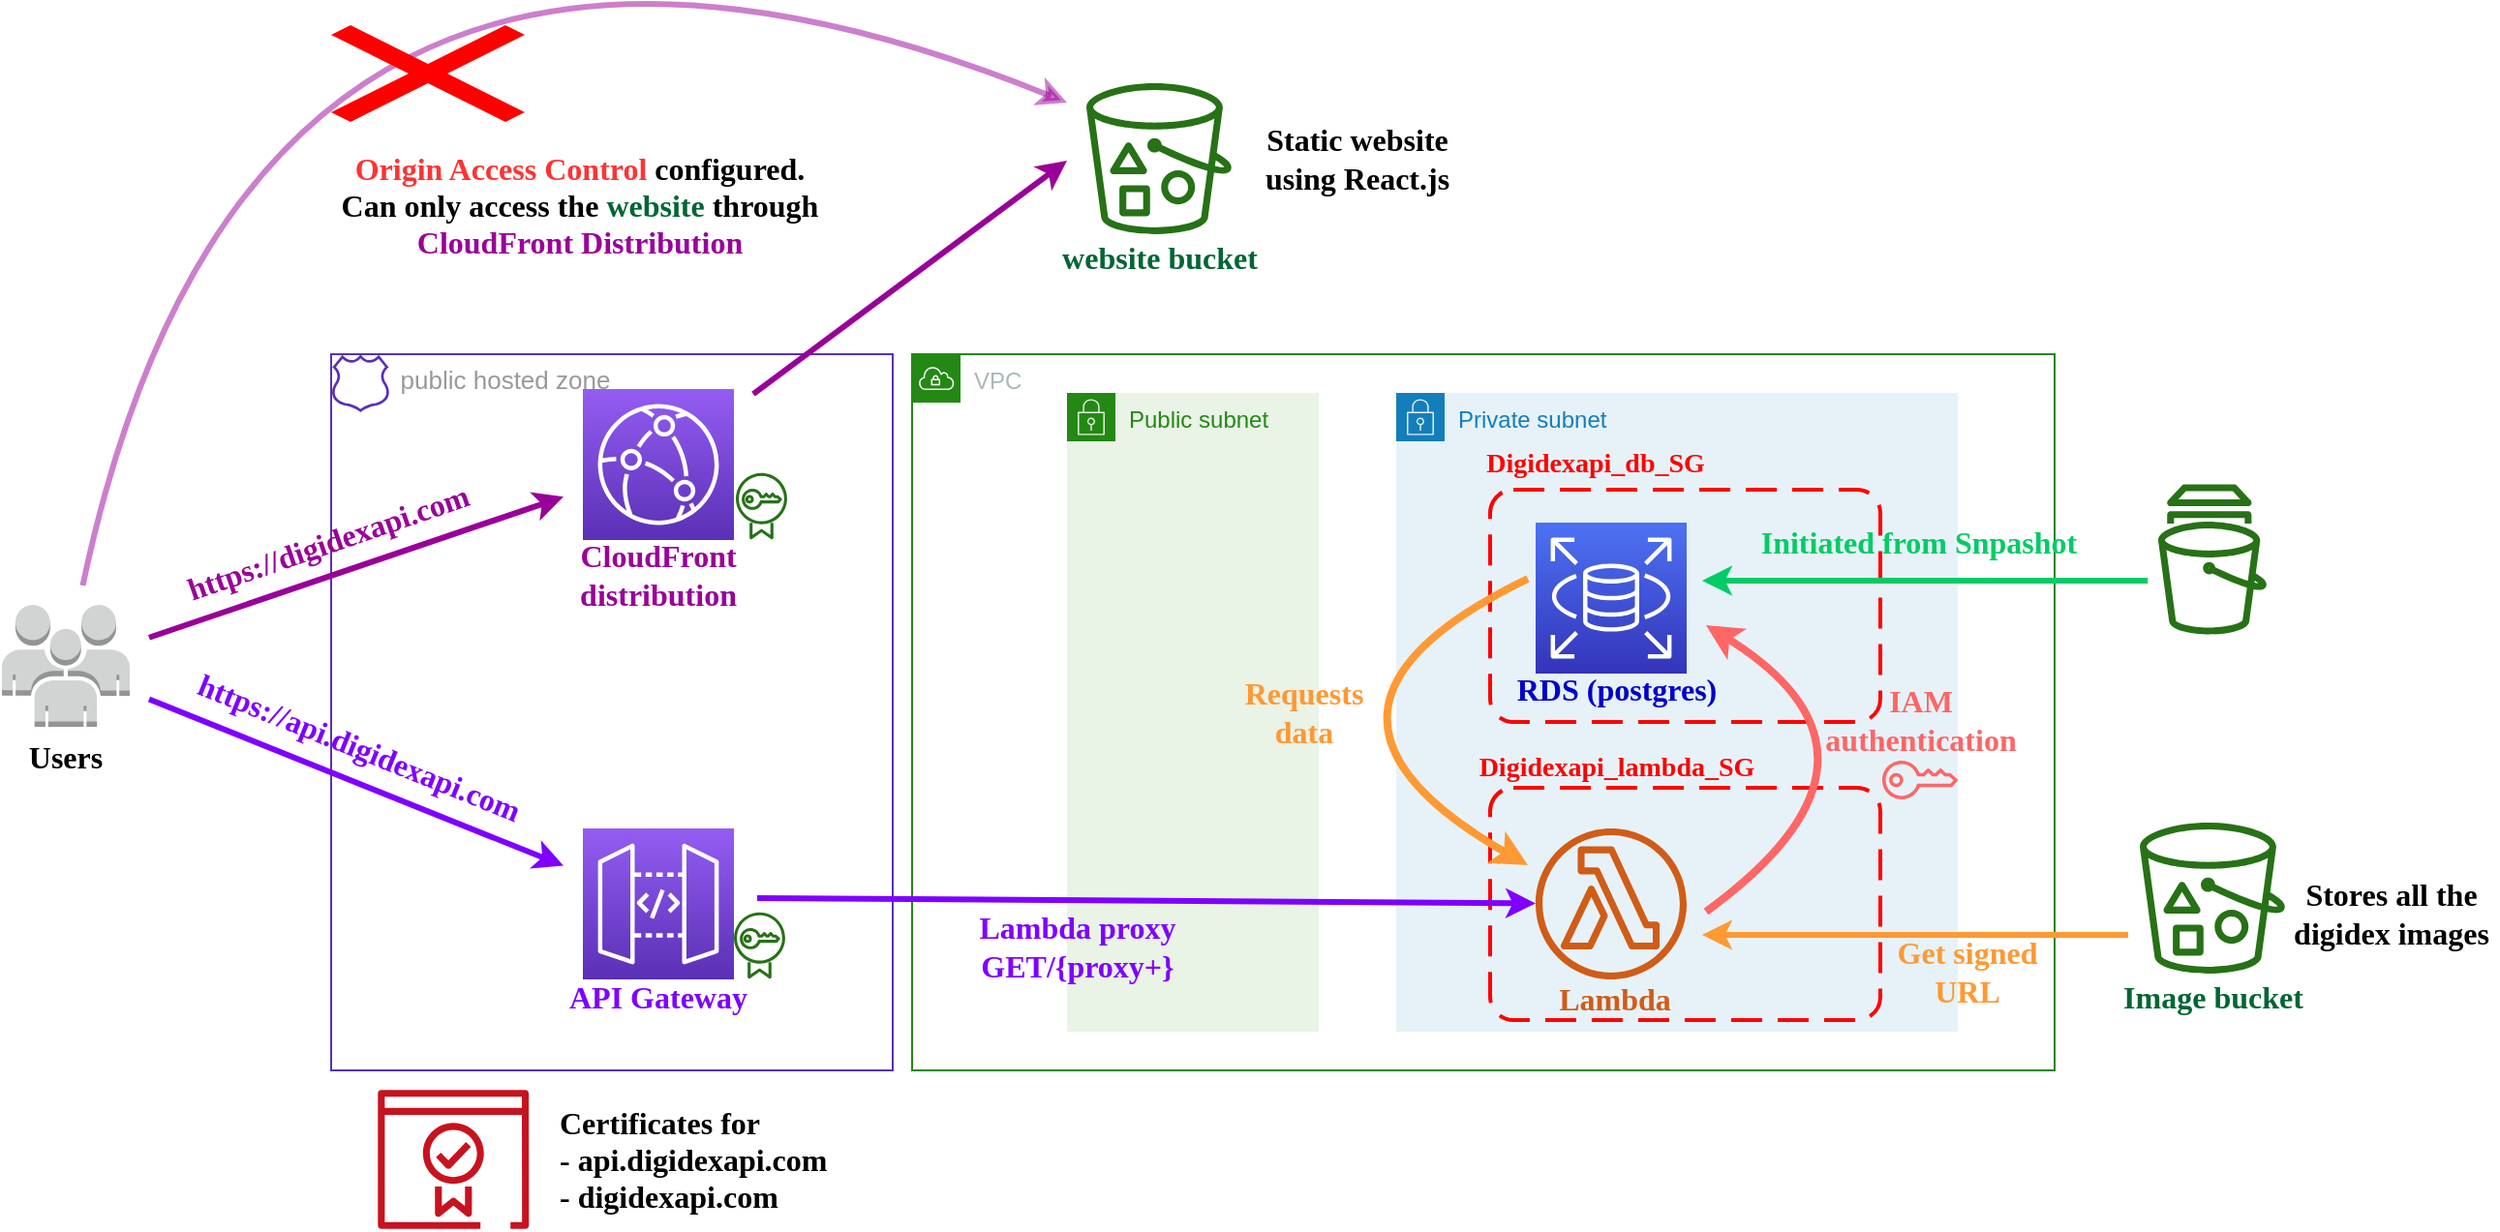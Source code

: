 <mxfile version="13.6.2" type="device"><diagram id="jczMpHhDOXJptSGF7UYa" name="Page-1"><mxGraphModel dx="2468" dy="1410" grid="1" gridSize="10" guides="1" tooltips="1" connect="1" arrows="1" fold="1" page="1" pageScale="1" pageWidth="1600" pageHeight="900" math="0" shadow="0" extFonts="Architects Daughter^https://fonts.googleapis.com/css?family=Architects+Daughter"><root><mxCell id="0"/><mxCell id="1" parent="0"/><mxCell id="9XPC6L4WiHFVDZxXQR5D-52" value="" style="rounded=0;whiteSpace=wrap;html=1;fillColor=none;strokeWidth=1;strokeColor=#5A30B5;" vertex="1" parent="1"><mxGeometry x="-190" y="100" width="290" height="370" as="geometry"/></mxCell><mxCell id="9XPC6L4WiHFVDZxXQR5D-1" value="VPC" style="points=[[0,0],[0.25,0],[0.5,0],[0.75,0],[1,0],[1,0.25],[1,0.5],[1,0.75],[1,1],[0.75,1],[0.5,1],[0.25,1],[0,1],[0,0.75],[0,0.5],[0,0.25]];outlineConnect=0;gradientColor=none;html=1;whiteSpace=wrap;fontSize=12;fontStyle=0;shape=mxgraph.aws4.group;grIcon=mxgraph.aws4.group_vpc;strokeColor=#248814;fillColor=none;verticalAlign=top;align=left;spacingLeft=30;fontColor=#AAB7B8;dashed=0;" vertex="1" parent="1"><mxGeometry x="110" y="100" width="590" height="370" as="geometry"/></mxCell><mxCell id="9XPC6L4WiHFVDZxXQR5D-2" value="Private subnet" style="points=[[0,0],[0.25,0],[0.5,0],[0.75,0],[1,0],[1,0.25],[1,0.5],[1,0.75],[1,1],[0.75,1],[0.5,1],[0.25,1],[0,1],[0,0.75],[0,0.5],[0,0.25]];outlineConnect=0;gradientColor=none;html=1;whiteSpace=wrap;fontSize=12;fontStyle=0;shape=mxgraph.aws4.group;grIcon=mxgraph.aws4.group_security_group;grStroke=0;strokeColor=#147EBA;fillColor=#E6F2F8;verticalAlign=top;align=left;spacingLeft=30;fontColor=#147EBA;dashed=0;" vertex="1" parent="1"><mxGeometry x="360" y="120" width="290" height="330" as="geometry"/></mxCell><mxCell id="9XPC6L4WiHFVDZxXQR5D-3" value="Public subnet" style="points=[[0,0],[0.25,0],[0.5,0],[0.75,0],[1,0],[1,0.25],[1,0.5],[1,0.75],[1,1],[0.75,1],[0.5,1],[0.25,1],[0,1],[0,0.75],[0,0.5],[0,0.25]];outlineConnect=0;gradientColor=none;html=1;whiteSpace=wrap;fontSize=12;fontStyle=0;shape=mxgraph.aws4.group;grIcon=mxgraph.aws4.group_security_group;grStroke=0;strokeColor=#248814;fillColor=#E9F3E6;verticalAlign=top;align=left;spacingLeft=30;fontColor=#248814;dashed=0;" vertex="1" parent="1"><mxGeometry x="190" y="120" width="130" height="330" as="geometry"/></mxCell><mxCell id="9XPC6L4WiHFVDZxXQR5D-4" value="" style="outlineConnect=0;fontColor=#232F3E;gradientColor=#4D72F3;gradientDirection=north;fillColor=#3334B9;strokeColor=#ffffff;dashed=0;verticalLabelPosition=bottom;verticalAlign=top;align=center;html=1;fontSize=12;fontStyle=0;aspect=fixed;shape=mxgraph.aws4.resourceIcon;resIcon=mxgraph.aws4.rds;" vertex="1" parent="1"><mxGeometry x="432" y="187" width="78" height="78" as="geometry"/></mxCell><mxCell id="9XPC6L4WiHFVDZxXQR5D-5" value="" style="rounded=1;arcSize=10;dashed=1;strokeColor=#ff0000;fillColor=none;gradientColor=none;dashPattern=8 4;strokeWidth=2;" vertex="1" parent="1"><mxGeometry x="408.5" y="170" width="201.5" height="120" as="geometry"/></mxCell><mxCell id="9XPC6L4WiHFVDZxXQR5D-7" value="" style="outlineConnect=0;fontColor=#232F3E;gradientColor=none;fillColor=#277116;strokeColor=none;dashed=0;verticalLabelPosition=bottom;verticalAlign=top;align=center;html=1;fontSize=12;fontStyle=0;aspect=fixed;pointerEvents=1;shape=mxgraph.aws4.snapshot;" vertex="1" parent="1"><mxGeometry x="753.5" y="167" width="56" height="78" as="geometry"/></mxCell><mxCell id="9XPC6L4WiHFVDZxXQR5D-8" value="" style="outlineConnect=0;fontColor=#232F3E;gradientColor=none;strokeColor=none;dashed=0;verticalLabelPosition=bottom;verticalAlign=top;align=center;html=1;fontSize=12;fontStyle=0;aspect=fixed;pointerEvents=1;shape=mxgraph.aws4.addon;fillColor=#FF6666;" vertex="1" parent="1"><mxGeometry x="611" y="310" width="39" height="20" as="geometry"/></mxCell><mxCell id="9XPC6L4WiHFVDZxXQR5D-9" value="" style="outlineConnect=0;fontColor=#232F3E;gradientColor=none;fillColor=#277116;strokeColor=none;dashed=0;verticalLabelPosition=bottom;verticalAlign=top;align=center;html=1;fontSize=12;fontStyle=0;aspect=fixed;pointerEvents=1;shape=mxgraph.aws4.bucket_with_objects;" vertex="1" parent="1"><mxGeometry x="200" y="-40" width="75" height="78" as="geometry"/></mxCell><mxCell id="9XPC6L4WiHFVDZxXQR5D-10" value="" style="outlineConnect=0;fontColor=#232F3E;gradientColor=none;fillColor=#277116;strokeColor=none;dashed=0;verticalLabelPosition=bottom;verticalAlign=top;align=center;html=1;fontSize=12;fontStyle=0;aspect=fixed;pointerEvents=1;shape=mxgraph.aws4.bucket_with_objects;" vertex="1" parent="1"><mxGeometry x="744" y="342" width="75" height="78" as="geometry"/></mxCell><mxCell id="9XPC6L4WiHFVDZxXQR5D-11" value="" style="outlineConnect=0;fontColor=#232F3E;gradientColor=#945DF2;gradientDirection=north;fillColor=#5A30B5;strokeColor=#ffffff;dashed=0;verticalLabelPosition=bottom;verticalAlign=top;align=center;html=1;fontSize=12;fontStyle=0;aspect=fixed;shape=mxgraph.aws4.resourceIcon;resIcon=mxgraph.aws4.cloudfront;" vertex="1" parent="1"><mxGeometry x="-60" y="118" width="78" height="78" as="geometry"/></mxCell><mxCell id="9XPC6L4WiHFVDZxXQR5D-14" value="" style="outlineConnect=0;fontColor=#232F3E;gradientColor=#945DF2;gradientDirection=north;fillColor=#5A30B5;strokeColor=#ffffff;dashed=0;verticalLabelPosition=bottom;verticalAlign=top;align=center;html=1;fontSize=12;fontStyle=0;aspect=fixed;shape=mxgraph.aws4.resourceIcon;resIcon=mxgraph.aws4.api_gateway;" vertex="1" parent="1"><mxGeometry x="-60" y="345" width="78" height="78" as="geometry"/></mxCell><mxCell id="9XPC6L4WiHFVDZxXQR5D-17" value="" style="rounded=1;arcSize=10;dashed=1;strokeColor=#ff0000;fillColor=none;gradientColor=none;dashPattern=8 4;strokeWidth=2;" vertex="1" parent="1"><mxGeometry x="408.5" y="324" width="201.5" height="120" as="geometry"/></mxCell><mxCell id="9XPC6L4WiHFVDZxXQR5D-13" value="" style="outlineConnect=0;fontColor=#232F3E;gradientColor=none;strokeColor=none;dashed=0;verticalLabelPosition=bottom;verticalAlign=top;align=center;html=1;fontSize=12;fontStyle=0;aspect=fixed;pointerEvents=1;shape=mxgraph.aws4.lambda_function;fillColor=#D05C17;" vertex="1" parent="1"><mxGeometry x="432" y="345" width="78" height="78" as="geometry"/></mxCell><mxCell id="9XPC6L4WiHFVDZxXQR5D-19" value="&lt;b style=&quot;font-family: &amp;#34;architects daughter&amp;#34; ; font-size: 14px&quot;&gt;&lt;font color=&quot;#ff0000&quot;&gt;Digidexapi_lambda_SG&lt;/font&gt;&lt;/b&gt;" style="text;html=1;strokeColor=none;fillColor=none;align=center;verticalAlign=middle;whiteSpace=wrap;rounded=0;" vertex="1" parent="1"><mxGeometry x="408.5" y="304" width="130" height="20" as="geometry"/></mxCell><mxCell id="9XPC6L4WiHFVDZxXQR5D-20" value="&lt;b style=&quot;font-family: &amp;#34;architects daughter&amp;#34; ; font-size: 14px&quot;&gt;&lt;font color=&quot;#ff0000&quot;&gt;Digidexapi_db_SG&lt;/font&gt;&lt;/b&gt;" style="text;html=1;strokeColor=none;fillColor=none;align=center;verticalAlign=middle;whiteSpace=wrap;rounded=0;" vertex="1" parent="1"><mxGeometry x="406.5" y="147" width="111.5" height="20" as="geometry"/></mxCell><mxCell id="9XPC6L4WiHFVDZxXQR5D-21" value="" style="endArrow=classic;html=1;entryX=0.553;entryY=0.5;entryDx=0;entryDy=0;entryPerimeter=0;strokeWidth=3;strokeColor=#00CC66;" edge="1" parent="1"><mxGeometry width="50" height="50" relative="1" as="geometry"><mxPoint x="748.07" y="217" as="sourcePoint"/><mxPoint x="517.999" y="217.0" as="targetPoint"/></mxGeometry></mxCell><mxCell id="9XPC6L4WiHFVDZxXQR5D-22" value="&lt;font face=&quot;Architects Daughter&quot; color=&quot;#00cc66&quot; size=&quot;1&quot;&gt;&lt;b style=&quot;font-size: 16px&quot;&gt;Initiated from Snpashot&lt;/b&gt;&lt;/font&gt;" style="text;html=1;strokeColor=none;fillColor=none;align=center;verticalAlign=middle;whiteSpace=wrap;rounded=0;" vertex="1" parent="1"><mxGeometry x="536.46" y="187" width="188.07" height="20" as="geometry"/></mxCell><mxCell id="9XPC6L4WiHFVDZxXQR5D-23" value="" style="endArrow=classic;html=1;strokeWidth=4;curved=1;strokeColor=#FF6666;" edge="1" parent="1"><mxGeometry width="50" height="50" relative="1" as="geometry"><mxPoint x="520" y="388" as="sourcePoint"/><mxPoint x="520" y="240" as="targetPoint"/><Array as="points"><mxPoint x="630" y="308"/></Array></mxGeometry></mxCell><mxCell id="9XPC6L4WiHFVDZxXQR5D-25" value="&lt;font face=&quot;Architects Daughter&quot; color=&quot;#ff6666&quot; size=&quot;1&quot;&gt;&lt;b style=&quot;font-size: 16px&quot;&gt;IAM authentication&lt;/b&gt;&lt;/font&gt;" style="text;html=1;strokeColor=none;fillColor=none;align=center;verticalAlign=middle;whiteSpace=wrap;rounded=0;" vertex="1" parent="1"><mxGeometry x="590.5" y="274" width="80" height="30" as="geometry"/></mxCell><mxCell id="9XPC6L4WiHFVDZxXQR5D-27" value="" style="endArrow=classic;html=1;strokeWidth=3;strokeColor=#7F00FF;" edge="1" parent="1" target="9XPC6L4WiHFVDZxXQR5D-13"><mxGeometry width="50" height="50" relative="1" as="geometry"><mxPoint x="30" y="381" as="sourcePoint"/><mxPoint x="140" y="350" as="targetPoint"/></mxGeometry></mxCell><mxCell id="9XPC6L4WiHFVDZxXQR5D-28" value="" style="endArrow=none;html=1;strokeWidth=3;startArrow=classic;startFill=1;endFill=0;strokeColor=#FF9933;" edge="1" parent="1"><mxGeometry width="50" height="50" relative="1" as="geometry"><mxPoint x="518" y="400" as="sourcePoint"/><mxPoint x="738" y="400" as="targetPoint"/></mxGeometry></mxCell><mxCell id="9XPC6L4WiHFVDZxXQR5D-29" value="&lt;font face=&quot;Architects Daughter&quot; size=&quot;1&quot; color=&quot;#ff9933&quot;&gt;&lt;b style=&quot;font-size: 16px&quot;&gt;Get signed URL&lt;/b&gt;&lt;/font&gt;" style="text;html=1;strokeColor=none;fillColor=none;align=center;verticalAlign=middle;whiteSpace=wrap;rounded=0;" vertex="1" parent="1"><mxGeometry x="610" y="404" width="90" height="30" as="geometry"/></mxCell><mxCell id="9XPC6L4WiHFVDZxXQR5D-30" value="&lt;font face=&quot;Architects Daughter&quot; color=&quot;#006633&quot; size=&quot;1&quot;&gt;&lt;b style=&quot;font-size: 16px&quot;&gt;Image bucket&lt;/b&gt;&lt;/font&gt;" style="text;html=1;strokeColor=none;fillColor=none;align=center;verticalAlign=middle;whiteSpace=wrap;rounded=0;" vertex="1" parent="1"><mxGeometry x="716.5" y="421.5" width="130" height="20" as="geometry"/></mxCell><mxCell id="9XPC6L4WiHFVDZxXQR5D-31" value="&lt;font face=&quot;Architects Daughter&quot; color=&quot;#006633&quot; size=&quot;1&quot;&gt;&lt;b style=&quot;font-size: 16px&quot;&gt;website bucket&lt;/b&gt;&lt;/font&gt;" style="text;html=1;strokeColor=none;fillColor=none;align=center;verticalAlign=middle;whiteSpace=wrap;rounded=0;" vertex="1" parent="1"><mxGeometry x="172.5" y="40" width="130" height="20" as="geometry"/></mxCell><mxCell id="9XPC6L4WiHFVDZxXQR5D-32" value="" style="endArrow=classic;html=1;strokeWidth=3;strokeColor=#990099;sourcePerimeterSpacing=10;" edge="1" parent="1" source="9XPC6L4WiHFVDZxXQR5D-11"><mxGeometry width="50" height="50" relative="1" as="geometry"><mxPoint x="30" as="sourcePoint"/><mxPoint x="190" as="targetPoint"/></mxGeometry></mxCell><mxCell id="9XPC6L4WiHFVDZxXQR5D-33" value="" style="outlineConnect=0;dashed=0;verticalLabelPosition=bottom;verticalAlign=top;align=center;html=1;shape=mxgraph.aws3.users;fillColor=#D2D3D3;gradientColor=none;" vertex="1" parent="1"><mxGeometry x="-360" y="229.5" width="66" height="63" as="geometry"/></mxCell><mxCell id="9XPC6L4WiHFVDZxXQR5D-34" value="" style="endArrow=classic;html=1;strokeWidth=3;strokeColor=#990099;targetPerimeterSpacing=10;sourcePerimeterSpacing=10;" edge="1" parent="1" source="9XPC6L4WiHFVDZxXQR5D-33" target="9XPC6L4WiHFVDZxXQR5D-11"><mxGeometry width="50" height="50" relative="1" as="geometry"><mxPoint x="-290" y="167" as="sourcePoint"/><mxPoint x="-90" y="30" as="targetPoint"/></mxGeometry></mxCell><mxCell id="9XPC6L4WiHFVDZxXQR5D-35" value="" style="endArrow=classic;html=1;strokeWidth=3;strokeColor=#990099;curved=1;opacity=50;sourcePerimeterSpacing=10;" edge="1" parent="1" source="9XPC6L4WiHFVDZxXQR5D-33"><mxGeometry width="50" height="50" relative="1" as="geometry"><mxPoint x="-310" y="160" as="sourcePoint"/><mxPoint x="190" y="-30" as="targetPoint"/><Array as="points"><mxPoint x="-230" y="-200"/></Array></mxGeometry></mxCell><mxCell id="9XPC6L4WiHFVDZxXQR5D-36" value="" style="shape=mxgraph.mockup.markup.redX;fillColor=#ff0000;html=1;shadow=0;strokeColor=none;" vertex="1" parent="1"><mxGeometry x="-190" y="-70" width="100" height="50" as="geometry"/></mxCell><mxCell id="9XPC6L4WiHFVDZxXQR5D-41" value="" style="endArrow=classic;html=1;strokeWidth=3;strokeColor=#7F00FF;targetPerimeterSpacing=10;sourcePerimeterSpacing=10;" edge="1" parent="1" source="9XPC6L4WiHFVDZxXQR5D-33" target="9XPC6L4WiHFVDZxXQR5D-14"><mxGeometry width="50" height="50" relative="1" as="geometry"><mxPoint x="-290" y="230" as="sourcePoint"/><mxPoint x="-80" y="370" as="targetPoint"/></mxGeometry></mxCell><mxCell id="9XPC6L4WiHFVDZxXQR5D-43" value="&lt;font face=&quot;Architects Daughter&quot; size=&quot;1&quot;&gt;&lt;b style=&quot;font-size: 16px&quot;&gt;Static website using React.js&lt;/b&gt;&lt;/font&gt;" style="text;html=1;strokeColor=none;fillColor=none;align=center;verticalAlign=middle;whiteSpace=wrap;rounded=0;" vertex="1" parent="1"><mxGeometry x="275" y="-26" width="130" height="50" as="geometry"/></mxCell><mxCell id="9XPC6L4WiHFVDZxXQR5D-44" value="&lt;font face=&quot;Architects Daughter&quot; size=&quot;1&quot;&gt;&lt;b style=&quot;font-size: 16px&quot;&gt;Stores all the digidex images&lt;/b&gt;&lt;/font&gt;" style="text;html=1;strokeColor=none;fillColor=none;align=center;verticalAlign=middle;whiteSpace=wrap;rounded=0;" vertex="1" parent="1"><mxGeometry x="819" y="364" width="110" height="50" as="geometry"/></mxCell><mxCell id="9XPC6L4WiHFVDZxXQR5D-45" value="&lt;font face=&quot;Architects Daughter&quot; size=&quot;1&quot;&gt;&lt;b style=&quot;font-size: 16px&quot;&gt;Users&lt;/b&gt;&lt;/font&gt;" style="text;html=1;strokeColor=none;fillColor=none;align=center;verticalAlign=middle;whiteSpace=wrap;rounded=0;" vertex="1" parent="1"><mxGeometry x="-353" y="295" width="52" height="25" as="geometry"/></mxCell><mxCell id="9XPC6L4WiHFVDZxXQR5D-46" value="&lt;b style=&quot;font-family: &amp;#34;architects daughter&amp;#34; ; font-size: 16px&quot;&gt;&lt;font color=&quot;#990099&quot;&gt;CloudFront distribution&lt;/font&gt;&lt;/b&gt;" style="text;html=1;strokeColor=none;fillColor=none;align=center;verticalAlign=middle;whiteSpace=wrap;rounded=0;" vertex="1" parent="1"><mxGeometry x="-61" y="196" width="80" height="35" as="geometry"/></mxCell><mxCell id="9XPC6L4WiHFVDZxXQR5D-47" value="&lt;b style=&quot;font-family: &amp;#34;architects daughter&amp;#34; ; font-size: 16px&quot;&gt;&lt;font color=&quot;#7f00ff&quot;&gt;API Gateway&lt;/font&gt;&lt;/b&gt;" style="text;html=1;strokeColor=none;fillColor=none;align=center;verticalAlign=middle;whiteSpace=wrap;rounded=0;" vertex="1" parent="1"><mxGeometry x="-71" y="423" width="100" height="17" as="geometry"/></mxCell><mxCell id="9XPC6L4WiHFVDZxXQR5D-48" value="&lt;b style=&quot;font-family: &amp;#34;architects daughter&amp;#34; ; font-size: 16px&quot;&gt;&lt;font color=&quot;#0000cc&quot;&gt;RDS (postgres)&lt;/font&gt;&lt;/b&gt;" style="text;html=1;strokeColor=none;fillColor=none;align=center;verticalAlign=middle;whiteSpace=wrap;rounded=0;" vertex="1" parent="1"><mxGeometry x="412.5" y="255" width="122" height="35" as="geometry"/></mxCell><mxCell id="9XPC6L4WiHFVDZxXQR5D-49" value="&lt;b style=&quot;font-family: &amp;#34;architects daughter&amp;#34; ; font-size: 16px&quot;&gt;&lt;font color=&quot;#d05c17&quot;&gt;Lambda&lt;/font&gt;&lt;/b&gt;" style="text;html=1;strokeColor=none;fillColor=none;align=center;verticalAlign=middle;whiteSpace=wrap;rounded=0;" vertex="1" parent="1"><mxGeometry x="435.27" y="415" width="76.46" height="35" as="geometry"/></mxCell><mxCell id="9XPC6L4WiHFVDZxXQR5D-50" value="&lt;b style=&quot;font-family: &amp;#34;architects daughter&amp;#34; ; font-size: 16px&quot;&gt;&lt;font color=&quot;#7f00ff&quot;&gt;Lambda proxy GET/{proxy+}&lt;/font&gt;&lt;/b&gt;" style="text;html=1;strokeColor=none;fillColor=none;align=center;verticalAlign=middle;whiteSpace=wrap;rounded=0;" vertex="1" parent="1"><mxGeometry x="140" y="388" width="111.46" height="35" as="geometry"/></mxCell><mxCell id="9XPC6L4WiHFVDZxXQR5D-51" value="" style="outlineConnect=0;fontColor=#232F3E;gradientColor=none;fillColor=#5A30B5;strokeColor=none;dashed=0;verticalLabelPosition=bottom;verticalAlign=top;align=center;html=1;fontSize=12;fontStyle=0;aspect=fixed;pointerEvents=1;shape=mxgraph.aws4.hosted_zone;" vertex="1" parent="1"><mxGeometry x="-190" y="100" width="30.39" height="30" as="geometry"/></mxCell><mxCell id="9XPC6L4WiHFVDZxXQR5D-54" value="&lt;font style=&quot;font-size: 13px&quot; color=&quot;#999999&quot;&gt;public hosted zone&lt;/font&gt;" style="text;html=1;strokeColor=none;fillColor=none;align=center;verticalAlign=middle;whiteSpace=wrap;rounded=0;" vertex="1" parent="1"><mxGeometry x="-159.61" y="95" width="120" height="35" as="geometry"/></mxCell><mxCell id="9XPC6L4WiHFVDZxXQR5D-55" value="&lt;b style=&quot;font-family: &amp;#34;architects daughter&amp;#34; ; font-size: 16px&quot;&gt;&lt;font color=&quot;#990099&quot;&gt;https://digidexapi.com&lt;/font&gt;&lt;/b&gt;" style="text;html=1;strokeColor=none;fillColor=none;align=center;verticalAlign=middle;whiteSpace=wrap;rounded=0;rotation=341;" vertex="1" parent="1"><mxGeometry x="-280" y="179.5" width="176.64" height="35" as="geometry"/></mxCell><mxCell id="9XPC6L4WiHFVDZxXQR5D-56" value="&lt;b style=&quot;font-family: &amp;#34;architects daughter&amp;#34; ; font-size: 16px&quot;&gt;&lt;font color=&quot;#7f00ff&quot;&gt;https://api.digidexapi.com&lt;/font&gt;&lt;/b&gt;" style="text;html=1;strokeColor=none;fillColor=none;align=center;verticalAlign=middle;whiteSpace=wrap;rounded=0;rotation=22;" vertex="1" parent="1"><mxGeometry x="-260" y="285" width="170" height="35" as="geometry"/></mxCell><mxCell id="9XPC6L4WiHFVDZxXQR5D-57" value="" style="outlineConnect=0;fontColor=#232F3E;gradientColor=none;fillColor=#C7131F;strokeColor=none;dashed=0;verticalLabelPosition=bottom;verticalAlign=top;align=center;html=1;fontSize=12;fontStyle=0;aspect=fixed;pointerEvents=1;shape=mxgraph.aws4.certificate_manager_2;" vertex="1" parent="1"><mxGeometry x="-165.86" y="480" width="78" height="72" as="geometry"/></mxCell><mxCell id="9XPC6L4WiHFVDZxXQR5D-58" value="&lt;font face=&quot;Architects Daughter&quot; style=&quot;font-size: 16px&quot;&gt;&lt;b&gt;Certificates for&lt;br&gt;- api.digidexapi.com&lt;br&gt;- digidexapi.com&lt;/b&gt;&lt;/font&gt;" style="text;html=1;align=left;verticalAlign=middle;resizable=0;points=[];autosize=1;" vertex="1" parent="1"><mxGeometry x="-74.13" y="491" width="150" height="50" as="geometry"/></mxCell><mxCell id="9XPC6L4WiHFVDZxXQR5D-60" value="" style="outlineConnect=0;fontColor=#232F3E;gradientColor=none;fillColor=#277116;strokeColor=none;dashed=0;verticalLabelPosition=bottom;verticalAlign=top;align=center;html=1;fontSize=12;fontStyle=0;aspect=fixed;pointerEvents=1;shape=mxgraph.aws4.certificate_manager;" vertex="1" parent="1"><mxGeometry x="18" y="388" width="26.47" height="35" as="geometry"/></mxCell><mxCell id="9XPC6L4WiHFVDZxXQR5D-61" value="" style="outlineConnect=0;fontColor=#232F3E;gradientColor=none;fillColor=#277116;strokeColor=none;dashed=0;verticalLabelPosition=bottom;verticalAlign=top;align=center;html=1;fontSize=12;fontStyle=0;aspect=fixed;pointerEvents=1;shape=mxgraph.aws4.certificate_manager;" vertex="1" parent="1"><mxGeometry x="19" y="161" width="26.47" height="35" as="geometry"/></mxCell><mxCell id="9XPC6L4WiHFVDZxXQR5D-65" value="" style="endArrow=classic;html=1;strokeWidth=4;curved=1;strokeColor=#FF9933;shadow=0;" edge="1" parent="1"><mxGeometry width="50" height="50" relative="1" as="geometry"><mxPoint x="428" y="216" as="sourcePoint"/><mxPoint x="428" y="364" as="targetPoint"/><Array as="points"><mxPoint x="288" y="284"/></Array></mxGeometry></mxCell><mxCell id="9XPC6L4WiHFVDZxXQR5D-66" value="&lt;font face=&quot;Architects Daughter&quot; size=&quot;1&quot; color=&quot;#ff9933&quot;&gt;&lt;b style=&quot;font-size: 16px&quot;&gt;Requests data&lt;/b&gt;&lt;/font&gt;" style="text;html=1;strokeColor=none;fillColor=none;align=center;verticalAlign=middle;whiteSpace=wrap;rounded=0;" vertex="1" parent="1"><mxGeometry x="275" y="270" width="75" height="30" as="geometry"/></mxCell><mxCell id="9XPC6L4WiHFVDZxXQR5D-67" value="&lt;font face=&quot;Architects Daughter&quot; style=&quot;font-size: 16px&quot;&gt;&lt;b&gt;&lt;font color=&quot;#ff3333&quot;&gt;Origin Access Control&lt;/font&gt; configured. Can only access the &lt;font color=&quot;#006633&quot;&gt;website&lt;/font&gt; through &lt;font color=&quot;#990099&quot;&gt;CloudFront Distribution&lt;/font&gt;&lt;/b&gt;&lt;/font&gt;" style="text;html=1;strokeColor=none;fillColor=none;align=center;verticalAlign=middle;whiteSpace=wrap;rounded=0;" vertex="1" parent="1"><mxGeometry x="-190" y="-14" width="257" height="74" as="geometry"/></mxCell></root></mxGraphModel></diagram></mxfile>